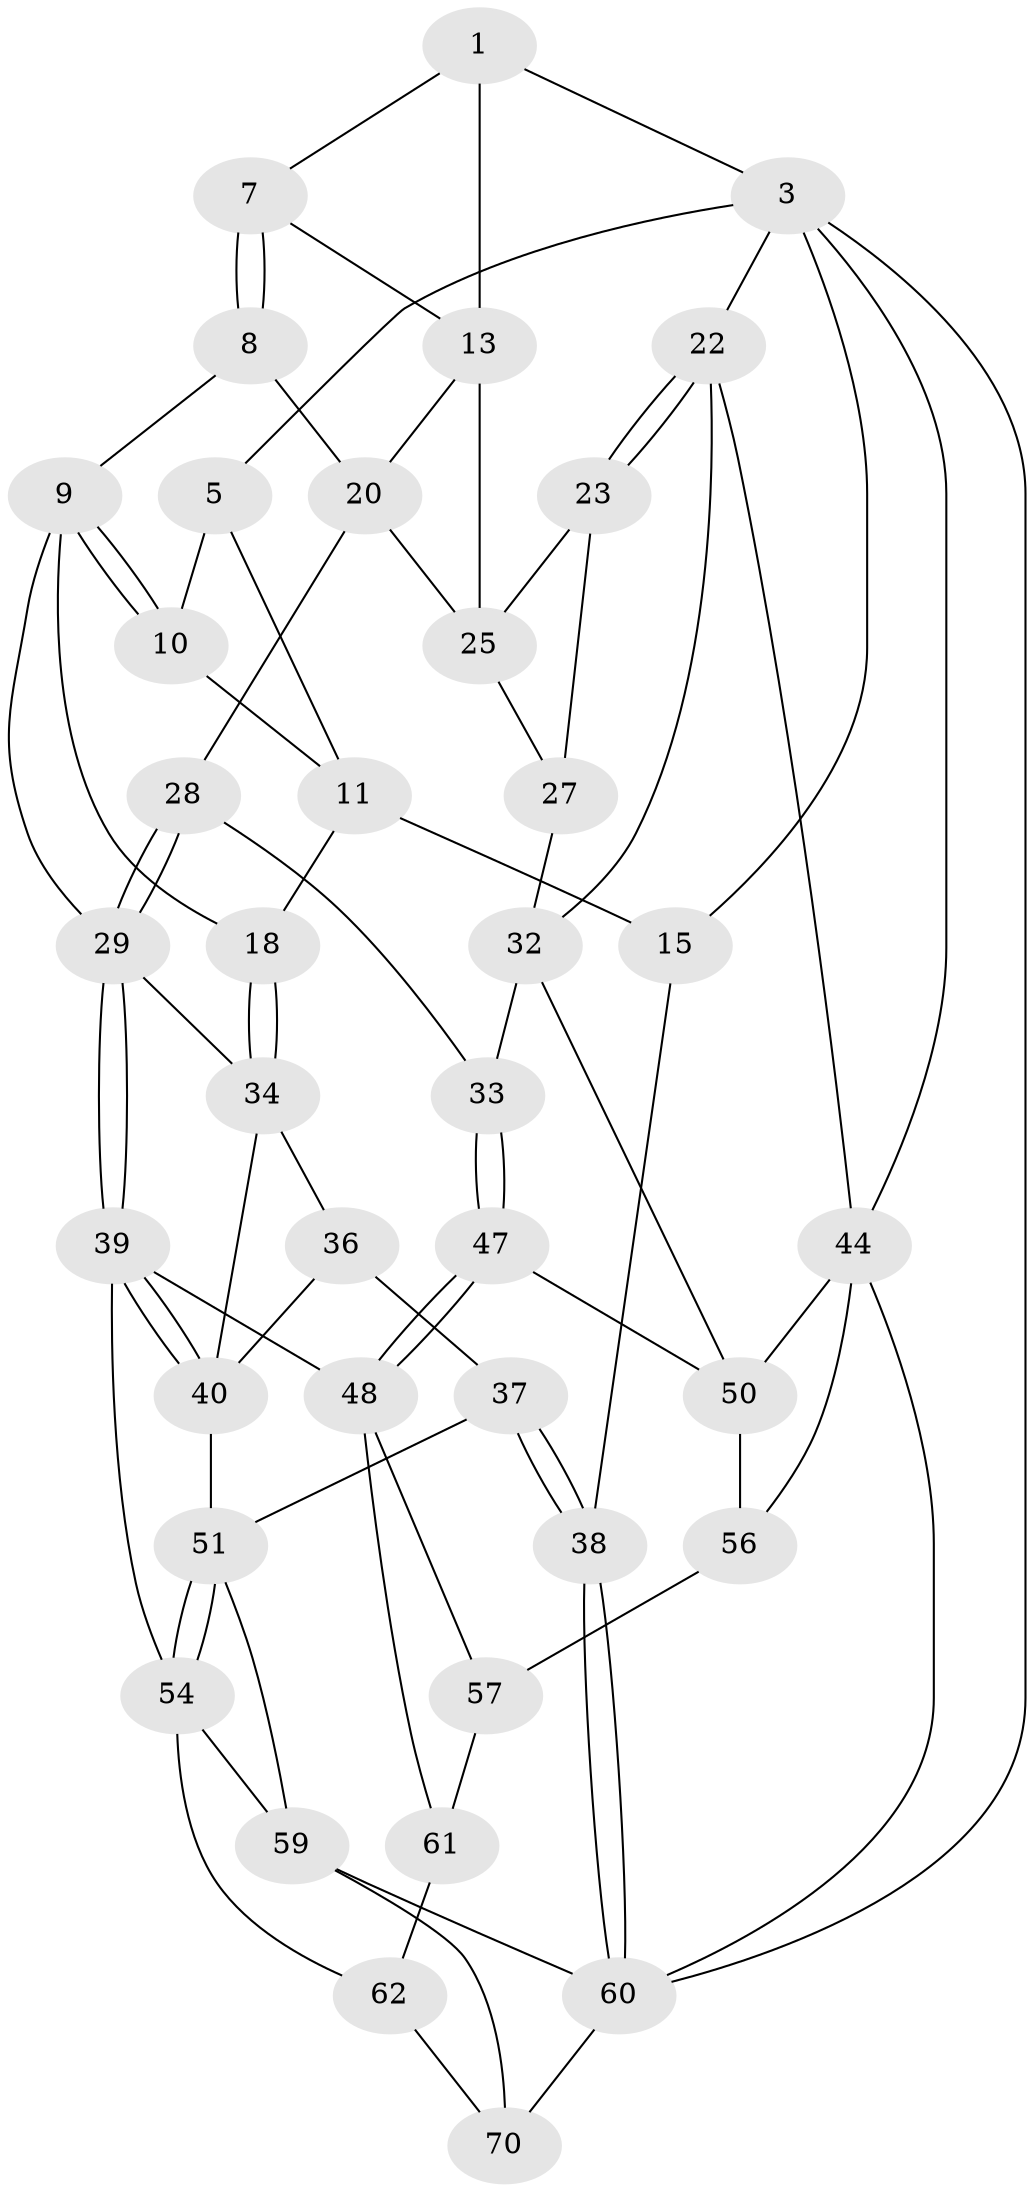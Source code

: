 // original degree distribution, {3: 0.02857142857142857, 6: 0.2571428571428571, 5: 0.42857142857142855, 4: 0.2857142857142857}
// Generated by graph-tools (version 1.1) at 2025/42/03/06/25 10:42:26]
// undirected, 39 vertices, 82 edges
graph export_dot {
graph [start="1"]
  node [color=gray90,style=filled];
  1 [pos="+0.468895679299913+0",super="+2"];
  3 [pos="+1+0",super="+4"];
  5 [pos="+0.21695976037824355+0",super="+6"];
  7 [pos="+0.5444467008128104+0.033078005615423386",super="+12"];
  8 [pos="+0.4807755172734588+0.3108498687259329",super="+14"];
  9 [pos="+0.45657906086288147+0.31431566449246484",super="+17"];
  10 [pos="+0.36575829611323085+0.18414095387225052"];
  11 [pos="+0.19968959335149758+0.12303677479205069",super="+16"];
  13 [pos="+0.8839694854827458+0.0862631830178666",super="+19"];
  15 [pos="+0+0.3375462094022149"];
  18 [pos="+0.10836557820309271+0.3780141811015566"];
  20 [pos="+0.6352659241081823+0.37428295125547656",super="+21"];
  22 [pos="+1+0.37754553581674727",super="+42"];
  23 [pos="+1+0.41250657652630573",super="+24"];
  25 [pos="+0.8632670503551892+0.32394101044133783",super="+26"];
  27 [pos="+0.8266563009317028+0.5066906248022772",super="+31"];
  28 [pos="+0.59633814736867+0.6028030198804625"];
  29 [pos="+0.4874989206918222+0.7312173799130093",super="+30"];
  32 [pos="+0.8485816694790863+0.5622862163330143",super="+43"];
  33 [pos="+0.7996685214817869+0.6221032061375215"];
  34 [pos="+0.20044531021486436+0.5522885835267567",super="+35"];
  36 [pos="+0.1515745288316071+0.6311461153183636",super="+46"];
  37 [pos="+0+0.7276350695464197",super="+53"];
  38 [pos="+0+0.7059337221965215"];
  39 [pos="+0.48563748621644137+0.7477712878023768",super="+49"];
  40 [pos="+0.3030973244967687+0.7314897284545311",super="+41"];
  44 [pos="+1+1",super="+45"];
  47 [pos="+0.80156492566931+0.7157429595417611"];
  48 [pos="+0.7130014093505608+0.7997720162934476",super="+58"];
  50 [pos="+0.9020136345532191+0.7896102215579237",super="+55"];
  51 [pos="+0.24407081711210912+0.8072377367026267",super="+52"];
  54 [pos="+0.4765972050079237+0.8505010024819489",super="+63"];
  56 [pos="+0.8935102420712623+0.8944552983588684",super="+67"];
  57 [pos="+0.7634869695899489+0.879570110637232",super="+64"];
  59 [pos="+0.1799585418657019+0.9623630042146093",super="+68"];
  60 [pos="+0+0.8310638990192971",super="+66"];
  61 [pos="+0.7207919434319747+0.9331571556154457",super="+65"];
  62 [pos="+0.6508670913775563+0.9529977913196969",super="+69"];
  70 [pos="+0.2841501652768473+1"];
  1 -- 7;
  1 -- 3;
  1 -- 13;
  3 -- 22;
  3 -- 44;
  3 -- 5;
  3 -- 15;
  3 -- 60;
  5 -- 11;
  5 -- 10;
  7 -- 8 [weight=2];
  7 -- 8;
  7 -- 13;
  8 -- 9;
  8 -- 20;
  9 -- 10;
  9 -- 10;
  9 -- 18;
  9 -- 29;
  10 -- 11;
  11 -- 18;
  11 -- 15;
  13 -- 25;
  13 -- 20;
  15 -- 38;
  18 -- 34;
  18 -- 34;
  20 -- 28;
  20 -- 25;
  22 -- 23;
  22 -- 23;
  22 -- 32;
  22 -- 44;
  23 -- 25;
  23 -- 27 [weight=2];
  25 -- 27;
  27 -- 32;
  28 -- 29;
  28 -- 29;
  28 -- 33;
  29 -- 39;
  29 -- 39;
  29 -- 34;
  32 -- 33;
  32 -- 50;
  33 -- 47;
  33 -- 47;
  34 -- 36;
  34 -- 40;
  36 -- 37 [weight=2];
  36 -- 40;
  37 -- 38;
  37 -- 38;
  37 -- 51;
  38 -- 60;
  38 -- 60;
  39 -- 40;
  39 -- 40;
  39 -- 48;
  39 -- 54;
  40 -- 51;
  44 -- 50;
  44 -- 60;
  44 -- 56;
  47 -- 48;
  47 -- 48;
  47 -- 50;
  48 -- 57;
  48 -- 61;
  50 -- 56;
  51 -- 54;
  51 -- 54;
  51 -- 59;
  54 -- 59;
  54 -- 62;
  56 -- 57 [weight=2];
  57 -- 61;
  59 -- 60;
  59 -- 70;
  60 -- 70;
  61 -- 62 [weight=2];
  62 -- 70;
}
